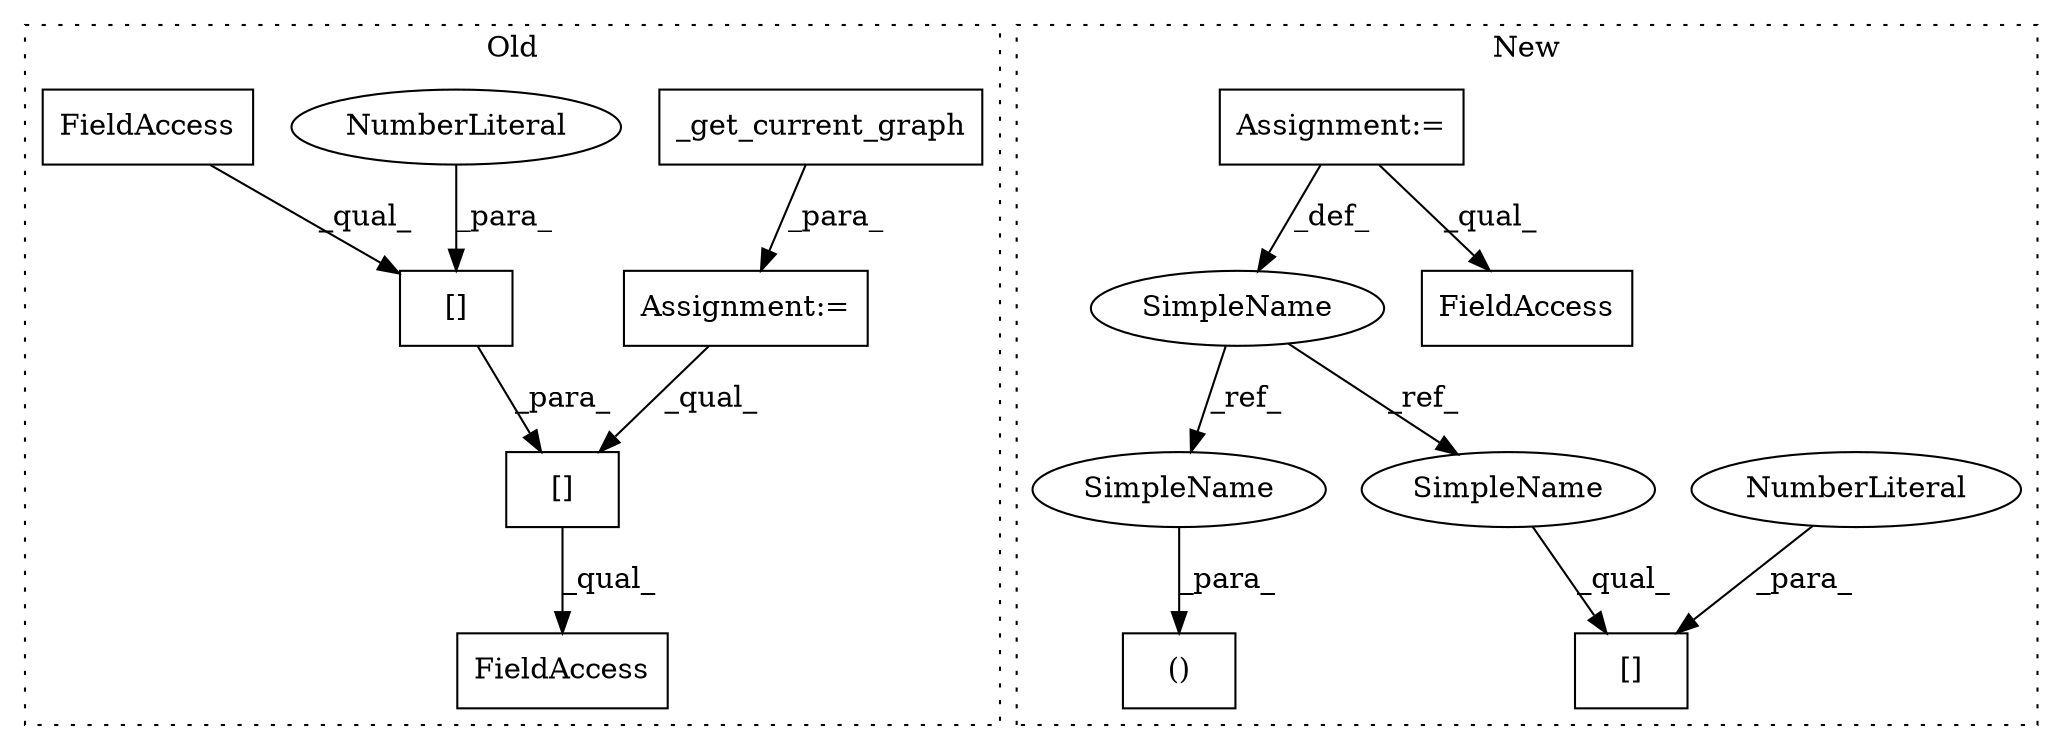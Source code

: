 digraph G {
subgraph cluster0 {
1 [label="_get_current_graph" a="32" s="51378" l="20" shape="box"];
3 [label="[]" a="2" s="51406,51426" l="6,1" shape="box"];
8 [label="Assignment:=" a="7" s="51372" l="1" shape="box"];
9 [label="[]" a="2" s="51412,51425" l="12,1" shape="box"];
10 [label="NumberLiteral" a="34" s="51424" l="1" shape="ellipse"];
11 [label="FieldAccess" a="22" s="51412" l="11" shape="box"];
12 [label="FieldAccess" a="22" s="51406" l="26" shape="box"];
label = "Old";
style="dotted";
}
subgraph cluster1 {
2 [label="()" a="106" s="65802" l="59" shape="box"];
4 [label="SimpleName" a="42" s="65605" l="11" shape="ellipse"];
5 [label="[]" a="2" s="65900,65913" l="12,1" shape="box"];
6 [label="NumberLiteral" a="34" s="65912" l="1" shape="ellipse"];
7 [label="Assignment:=" a="7" s="65605" l="11" shape="box"];
13 [label="FieldAccess" a="22" s="65900" l="24" shape="box"];
14 [label="SimpleName" a="42" s="65802" l="11" shape="ellipse"];
15 [label="SimpleName" a="42" s="65900" l="11" shape="ellipse"];
label = "New";
style="dotted";
}
1 -> 8 [label="_para_"];
3 -> 12 [label="_qual_"];
4 -> 15 [label="_ref_"];
4 -> 14 [label="_ref_"];
6 -> 5 [label="_para_"];
7 -> 13 [label="_qual_"];
7 -> 4 [label="_def_"];
8 -> 3 [label="_qual_"];
9 -> 3 [label="_para_"];
10 -> 9 [label="_para_"];
11 -> 9 [label="_qual_"];
14 -> 2 [label="_para_"];
15 -> 5 [label="_qual_"];
}
